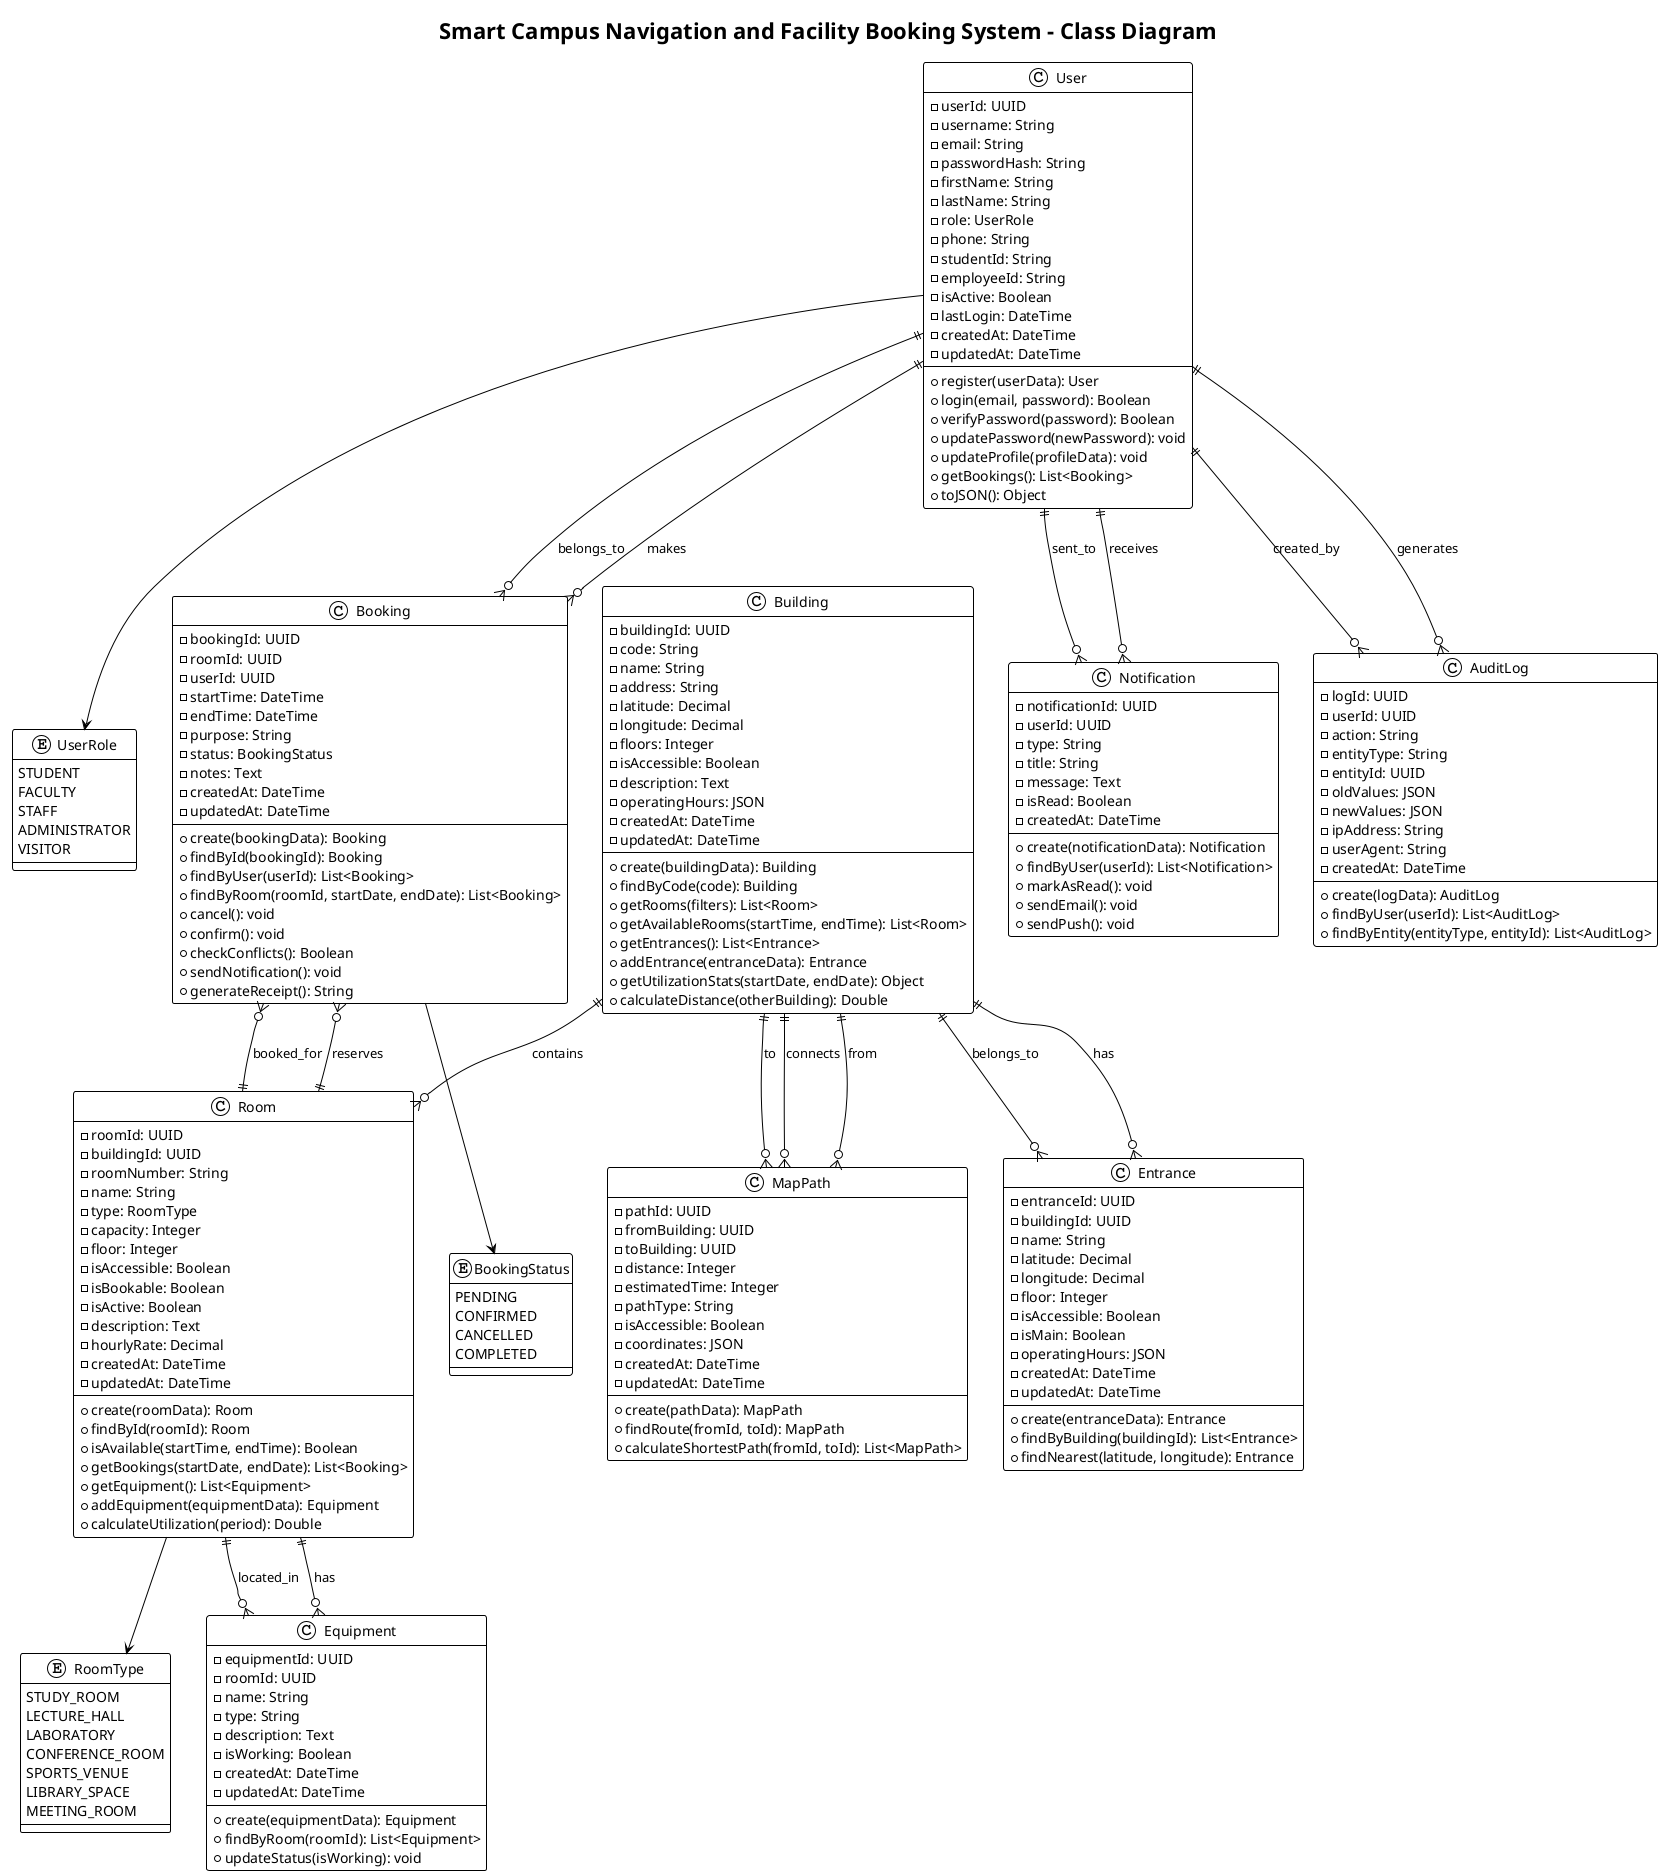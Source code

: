 @startuml SCNFBS_Class_Diagram
!theme plain
title Smart Campus Navigation and Facility Booking System - Class Diagram

enum UserRole {
  STUDENT
  FACULTY
  STAFF
  ADMINISTRATOR
  VISITOR
}

enum RoomType {
  STUDY_ROOM
  LECTURE_HALL
  LABORATORY
  CONFERENCE_ROOM
  SPORTS_VENUE
  LIBRARY_SPACE
  MEETING_ROOM
}

enum BookingStatus {
  PENDING
  CONFIRMED
  CANCELLED
  COMPLETED
}

class User {
  -userId: UUID
  -username: String
  -email: String
  -passwordHash: String
  -firstName: String
  -lastName: String
  -role: UserRole
  -phone: String
  -studentId: String
  -employeeId: String
  -isActive: Boolean
  -lastLogin: DateTime
  -createdAt: DateTime
  -updatedAt: DateTime
  --
  +register(userData): User
  +login(email, password): Boolean
  +verifyPassword(password): Boolean
  +updatePassword(newPassword): void
  +updateProfile(profileData): void
  +getBookings(): List<Booking>
  +toJSON(): Object
}

class Building {
  -buildingId: UUID
  -code: String
  -name: String
  -address: String
  -latitude: Decimal
  -longitude: Decimal
  -floors: Integer
  -isAccessible: Boolean
  -description: Text
  -operatingHours: JSON
  -createdAt: DateTime
  -updatedAt: DateTime
  --
  +create(buildingData): Building
  +findByCode(code): Building
  +getRooms(filters): List<Room>
  +getAvailableRooms(startTime, endTime): List<Room>
  +getEntrances(): List<Entrance>
  +addEntrance(entranceData): Entrance
  +getUtilizationStats(startDate, endDate): Object
  +calculateDistance(otherBuilding): Double
}

class Room {
  -roomId: UUID
  -buildingId: UUID
  -roomNumber: String
  -name: String
  -type: RoomType
  -capacity: Integer
  -floor: Integer
  -isAccessible: Boolean
  -isBookable: Boolean
  -isActive: Boolean
  -description: Text
  -hourlyRate: Decimal
  -createdAt: DateTime
  -updatedAt: DateTime
  --
  +create(roomData): Room
  +findById(roomId): Room
  +isAvailable(startTime, endTime): Boolean
  +getBookings(startDate, endDate): List<Booking>
  +getEquipment(): List<Equipment>
  +addEquipment(equipmentData): Equipment
  +calculateUtilization(period): Double
}

class Booking {
  -bookingId: UUID
  -roomId: UUID
  -userId: UUID
  -startTime: DateTime
  -endTime: DateTime
  -purpose: String
  -status: BookingStatus
  -notes: Text
  -createdAt: DateTime
  -updatedAt: DateTime
  --
  +create(bookingData): Booking
  +findById(bookingId): Booking
  +findByUser(userId): List<Booking>
  +findByRoom(roomId, startDate, endDate): List<Booking>
  +cancel(): void
  +confirm(): void
  +checkConflicts(): Boolean
  +sendNotification(): void
  +generateReceipt(): String
}

class Equipment {
  -equipmentId: UUID
  -roomId: UUID
  -name: String
  -type: String
  -description: Text
  -isWorking: Boolean
  -createdAt: DateTime
  -updatedAt: DateTime
  --
  +create(equipmentData): Equipment
  +findByRoom(roomId): List<Equipment>
  +updateStatus(isWorking): void
}

class Entrance {
  -entranceId: UUID
  -buildingId: UUID
  -name: String
  -latitude: Decimal
  -longitude: Decimal
  -floor: Integer
  -isAccessible: Boolean
  -isMain: Boolean
  -operatingHours: JSON
  -createdAt: DateTime
  -updatedAt: DateTime
  --
  +create(entranceData): Entrance
  +findByBuilding(buildingId): List<Entrance>
  +findNearest(latitude, longitude): Entrance
}

class MapPath {
  -pathId: UUID
  -fromBuilding: UUID
  -toBuilding: UUID
  -distance: Integer
  -estimatedTime: Integer
  -pathType: String
  -isAccessible: Boolean
  -coordinates: JSON
  -createdAt: DateTime
  -updatedAt: DateTime
  --
  +create(pathData): MapPath
  +findRoute(fromId, toId): MapPath
  +calculateShortestPath(fromId, toId): List<MapPath>
}

class Notification {
  -notificationId: UUID
  -userId: UUID
  -type: String
  -title: String
  -message: Text
  -isRead: Boolean
  -createdAt: DateTime
  --
  +create(notificationData): Notification
  +findByUser(userId): List<Notification>
  +markAsRead(): void
  +sendEmail(): void
  +sendPush(): void
}

class AuditLog {
  -logId: UUID
  -userId: UUID
  -action: String
  -entityType: String
  -entityId: UUID
  -oldValues: JSON
  -newValues: JSON
  -ipAddress: String
  -userAgent: String
  -createdAt: DateTime
  --
  +create(logData): AuditLog
  +findByUser(userId): List<AuditLog>
  +findByEntity(entityType, entityId): List<AuditLog>
}

' Relationships
User ||--o{ Booking : makes
User ||--o{ Notification : receives
User ||--o{ AuditLog : generates

Building ||--o{ Room : contains
Building ||--o{ Entrance : has
Building ||--o{ MapPath : connects

Room ||--o{ Booking : booked_for
Room ||--o{ Equipment : has

Booking }o--|| User : belongs_to
Booking }o--|| Room : reserves

Equipment }o--|| Room : located_in

Entrance }o--|| Building : belongs_to

MapPath }o--|| Building : from
MapPath }o--|| Building : to

Notification }o--|| User : sent_to

AuditLog }o--|| User : created_by

User --> UserRole
Room --> RoomType
Booking --> BookingStatus

@enduml